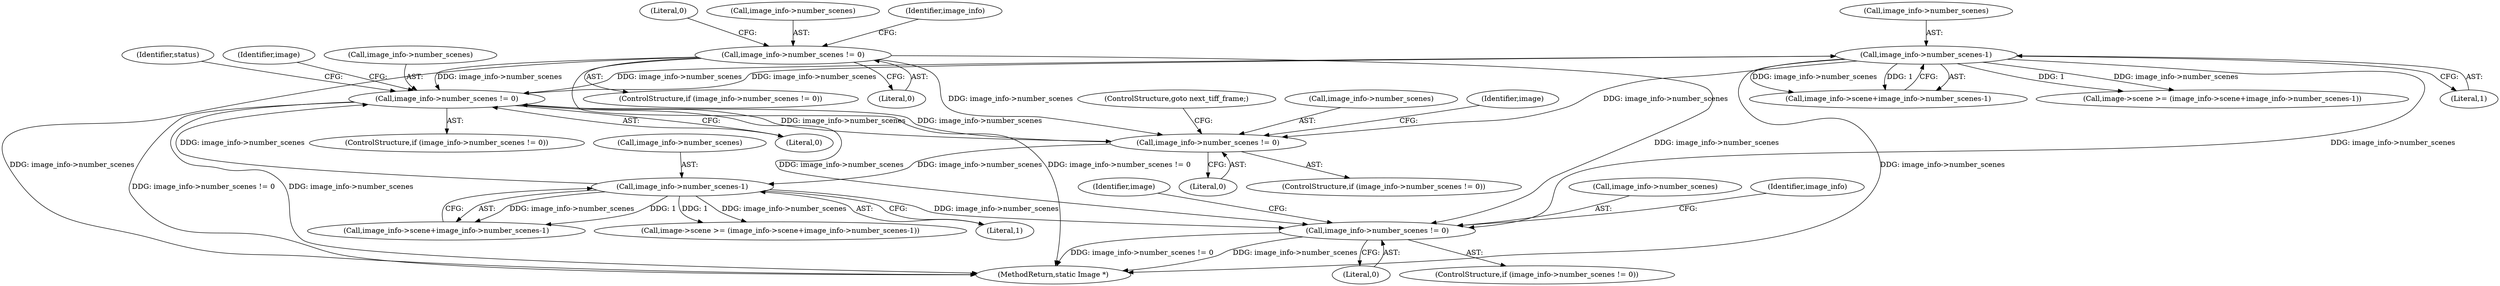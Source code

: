 digraph "0_ImageMagick_c073a7712d82476b5fbee74856c46b88af9c3175@pointer" {
"1003396" [label="(Call,image_info->number_scenes != 0)"];
"1003325" [label="(Call,image_info->number_scenes-1)"];
"1003311" [label="(Call,image_info->number_scenes != 0)"];
"1001329" [label="(Call,image_info->number_scenes != 0)"];
"1000256" [label="(Call,image_info->number_scenes != 0)"];
"1001343" [label="(Call,image_info->number_scenes-1)"];
"1003312" [label="(Call,image_info->number_scenes)"];
"1003332" [label="(Identifier,status)"];
"1003397" [label="(Call,image_info->number_scenes)"];
"1000256" [label="(Call,image_info->number_scenes != 0)"];
"1001349" [label="(ControlStructure,goto next_tiff_frame;)"];
"1003396" [label="(Call,image_info->number_scenes != 0)"];
"1001330" [label="(Call,image_info->number_scenes)"];
"1000265" [label="(Identifier,image_info)"];
"1000255" [label="(ControlStructure,if (image_info->number_scenes != 0))"];
"1001347" [label="(Literal,1)"];
"1003317" [label="(Call,image->scene >= (image_info->scene+image_info->number_scenes-1))"];
"1003325" [label="(Call,image_info->number_scenes-1)"];
"1003400" [label="(Literal,0)"];
"1001329" [label="(Call,image_info->number_scenes != 0)"];
"1001344" [label="(Call,image_info->number_scenes)"];
"1003421" [label="(MethodReturn,static Image *)"];
"1000260" [label="(Literal,0)"];
"1000339" [label="(Literal,0)"];
"1003326" [label="(Call,image_info->number_scenes)"];
"1003310" [label="(ControlStructure,if (image_info->number_scenes != 0))"];
"1003329" [label="(Literal,1)"];
"1003311" [label="(Call,image_info->number_scenes != 0)"];
"1003405" [label="(Identifier,image_info)"];
"1001337" [label="(Identifier,image)"];
"1001343" [label="(Call,image_info->number_scenes-1)"];
"1003315" [label="(Literal,0)"];
"1003319" [label="(Identifier,image)"];
"1003420" [label="(Identifier,image)"];
"1003395" [label="(ControlStructure,if (image_info->number_scenes != 0))"];
"1001328" [label="(ControlStructure,if (image_info->number_scenes != 0))"];
"1001333" [label="(Literal,0)"];
"1003321" [label="(Call,image_info->scene+image_info->number_scenes-1)"];
"1000257" [label="(Call,image_info->number_scenes)"];
"1001339" [label="(Call,image_info->scene+image_info->number_scenes-1)"];
"1001335" [label="(Call,image->scene >= (image_info->scene+image_info->number_scenes-1))"];
"1003396" -> "1003395"  [label="AST: "];
"1003396" -> "1003400"  [label="CFG: "];
"1003397" -> "1003396"  [label="AST: "];
"1003400" -> "1003396"  [label="AST: "];
"1003405" -> "1003396"  [label="CFG: "];
"1003420" -> "1003396"  [label="CFG: "];
"1003396" -> "1003421"  [label="DDG: image_info->number_scenes != 0"];
"1003396" -> "1003421"  [label="DDG: image_info->number_scenes"];
"1003325" -> "1003396"  [label="DDG: image_info->number_scenes"];
"1003311" -> "1003396"  [label="DDG: image_info->number_scenes"];
"1001343" -> "1003396"  [label="DDG: image_info->number_scenes"];
"1000256" -> "1003396"  [label="DDG: image_info->number_scenes"];
"1003325" -> "1003321"  [label="AST: "];
"1003325" -> "1003329"  [label="CFG: "];
"1003326" -> "1003325"  [label="AST: "];
"1003329" -> "1003325"  [label="AST: "];
"1003321" -> "1003325"  [label="CFG: "];
"1003325" -> "1003421"  [label="DDG: image_info->number_scenes"];
"1003325" -> "1001329"  [label="DDG: image_info->number_scenes"];
"1003325" -> "1003311"  [label="DDG: image_info->number_scenes"];
"1003325" -> "1003317"  [label="DDG: image_info->number_scenes"];
"1003325" -> "1003317"  [label="DDG: 1"];
"1003325" -> "1003321"  [label="DDG: image_info->number_scenes"];
"1003325" -> "1003321"  [label="DDG: 1"];
"1003311" -> "1003325"  [label="DDG: image_info->number_scenes"];
"1003311" -> "1003310"  [label="AST: "];
"1003311" -> "1003315"  [label="CFG: "];
"1003312" -> "1003311"  [label="AST: "];
"1003315" -> "1003311"  [label="AST: "];
"1003319" -> "1003311"  [label="CFG: "];
"1003332" -> "1003311"  [label="CFG: "];
"1003311" -> "1003421"  [label="DDG: image_info->number_scenes"];
"1003311" -> "1003421"  [label="DDG: image_info->number_scenes != 0"];
"1003311" -> "1001329"  [label="DDG: image_info->number_scenes"];
"1001329" -> "1003311"  [label="DDG: image_info->number_scenes"];
"1001343" -> "1003311"  [label="DDG: image_info->number_scenes"];
"1000256" -> "1003311"  [label="DDG: image_info->number_scenes"];
"1001329" -> "1001328"  [label="AST: "];
"1001329" -> "1001333"  [label="CFG: "];
"1001330" -> "1001329"  [label="AST: "];
"1001333" -> "1001329"  [label="AST: "];
"1001337" -> "1001329"  [label="CFG: "];
"1001349" -> "1001329"  [label="CFG: "];
"1000256" -> "1001329"  [label="DDG: image_info->number_scenes"];
"1001329" -> "1001343"  [label="DDG: image_info->number_scenes"];
"1000256" -> "1000255"  [label="AST: "];
"1000256" -> "1000260"  [label="CFG: "];
"1000257" -> "1000256"  [label="AST: "];
"1000260" -> "1000256"  [label="AST: "];
"1000265" -> "1000256"  [label="CFG: "];
"1000339" -> "1000256"  [label="CFG: "];
"1000256" -> "1003421"  [label="DDG: image_info->number_scenes"];
"1000256" -> "1003421"  [label="DDG: image_info->number_scenes != 0"];
"1001343" -> "1001339"  [label="AST: "];
"1001343" -> "1001347"  [label="CFG: "];
"1001344" -> "1001343"  [label="AST: "];
"1001347" -> "1001343"  [label="AST: "];
"1001339" -> "1001343"  [label="CFG: "];
"1001343" -> "1001335"  [label="DDG: image_info->number_scenes"];
"1001343" -> "1001335"  [label="DDG: 1"];
"1001343" -> "1001339"  [label="DDG: image_info->number_scenes"];
"1001343" -> "1001339"  [label="DDG: 1"];
}
